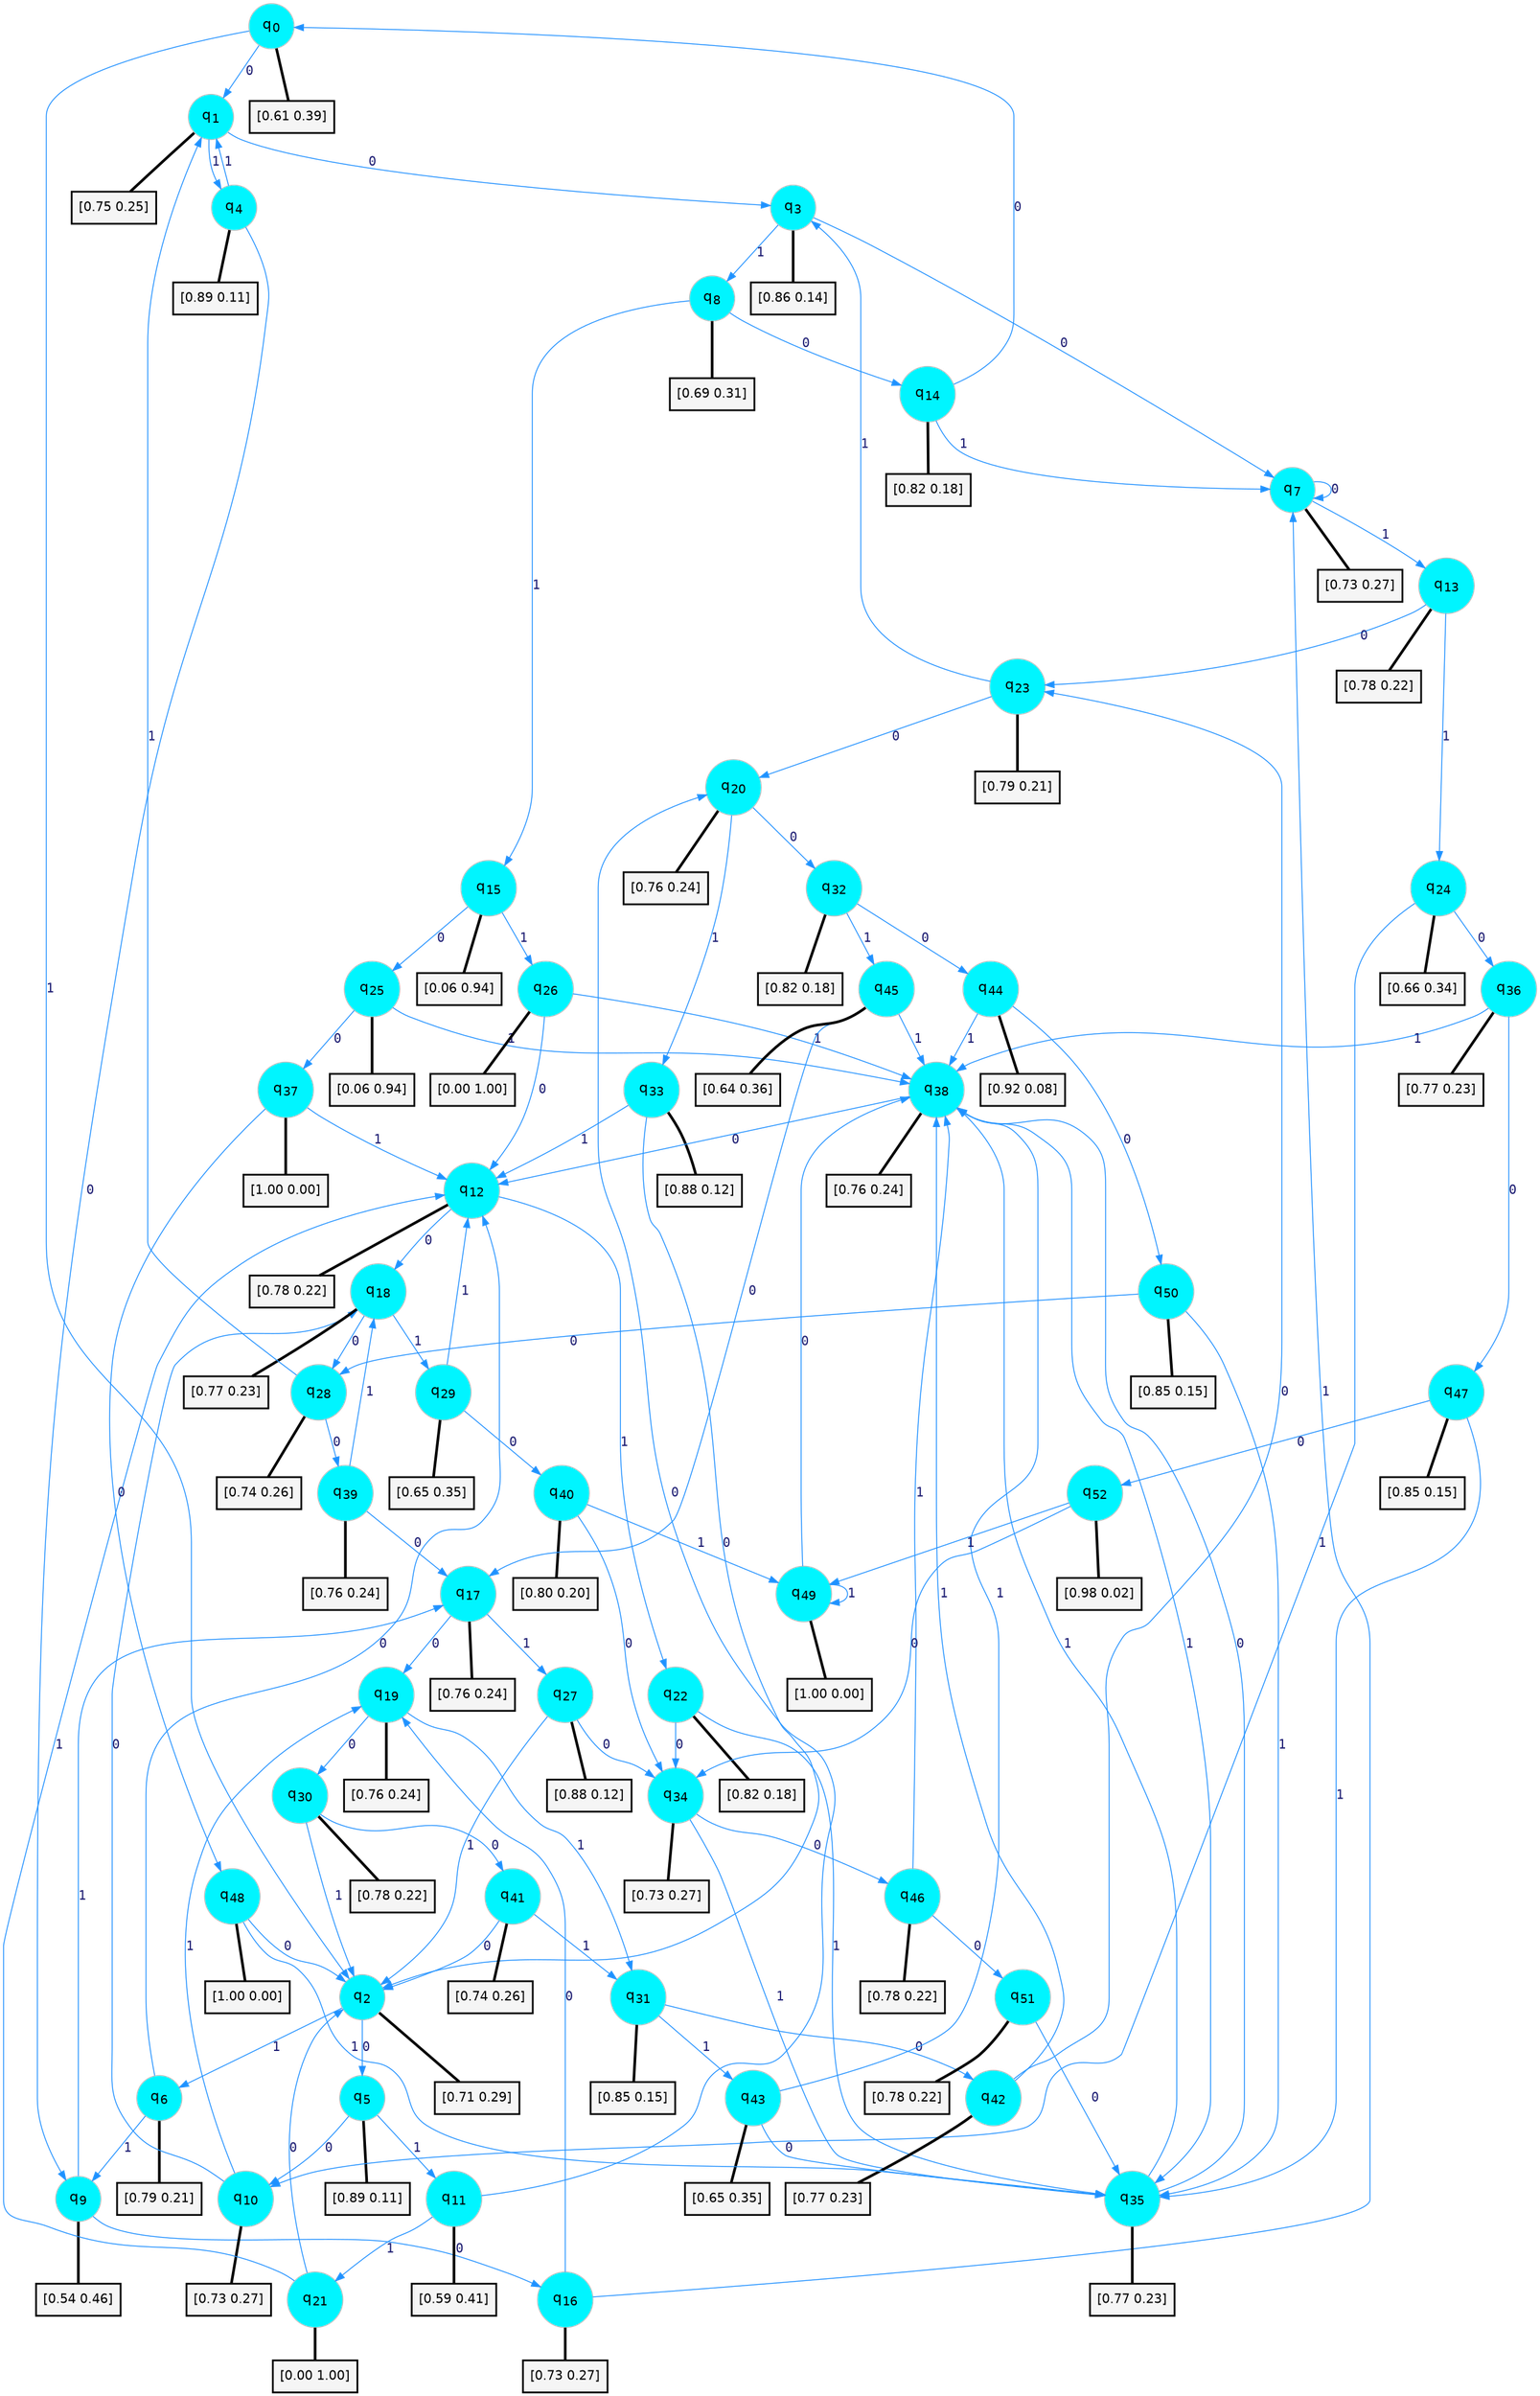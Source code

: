 digraph G {
graph [
bgcolor=transparent, dpi=300, rankdir=TD, size="40,25"];
node [
color=gray, fillcolor=turquoise1, fontcolor=black, fontname=Helvetica, fontsize=16, fontweight=bold, shape=circle, style=filled];
edge [
arrowsize=1, color=dodgerblue1, fontcolor=midnightblue, fontname=courier, fontweight=bold, penwidth=1, style=solid, weight=20];
0[label=<q<SUB>0</SUB>>];
1[label=<q<SUB>1</SUB>>];
2[label=<q<SUB>2</SUB>>];
3[label=<q<SUB>3</SUB>>];
4[label=<q<SUB>4</SUB>>];
5[label=<q<SUB>5</SUB>>];
6[label=<q<SUB>6</SUB>>];
7[label=<q<SUB>7</SUB>>];
8[label=<q<SUB>8</SUB>>];
9[label=<q<SUB>9</SUB>>];
10[label=<q<SUB>10</SUB>>];
11[label=<q<SUB>11</SUB>>];
12[label=<q<SUB>12</SUB>>];
13[label=<q<SUB>13</SUB>>];
14[label=<q<SUB>14</SUB>>];
15[label=<q<SUB>15</SUB>>];
16[label=<q<SUB>16</SUB>>];
17[label=<q<SUB>17</SUB>>];
18[label=<q<SUB>18</SUB>>];
19[label=<q<SUB>19</SUB>>];
20[label=<q<SUB>20</SUB>>];
21[label=<q<SUB>21</SUB>>];
22[label=<q<SUB>22</SUB>>];
23[label=<q<SUB>23</SUB>>];
24[label=<q<SUB>24</SUB>>];
25[label=<q<SUB>25</SUB>>];
26[label=<q<SUB>26</SUB>>];
27[label=<q<SUB>27</SUB>>];
28[label=<q<SUB>28</SUB>>];
29[label=<q<SUB>29</SUB>>];
30[label=<q<SUB>30</SUB>>];
31[label=<q<SUB>31</SUB>>];
32[label=<q<SUB>32</SUB>>];
33[label=<q<SUB>33</SUB>>];
34[label=<q<SUB>34</SUB>>];
35[label=<q<SUB>35</SUB>>];
36[label=<q<SUB>36</SUB>>];
37[label=<q<SUB>37</SUB>>];
38[label=<q<SUB>38</SUB>>];
39[label=<q<SUB>39</SUB>>];
40[label=<q<SUB>40</SUB>>];
41[label=<q<SUB>41</SUB>>];
42[label=<q<SUB>42</SUB>>];
43[label=<q<SUB>43</SUB>>];
44[label=<q<SUB>44</SUB>>];
45[label=<q<SUB>45</SUB>>];
46[label=<q<SUB>46</SUB>>];
47[label=<q<SUB>47</SUB>>];
48[label=<q<SUB>48</SUB>>];
49[label=<q<SUB>49</SUB>>];
50[label=<q<SUB>50</SUB>>];
51[label=<q<SUB>51</SUB>>];
52[label=<q<SUB>52</SUB>>];
53[label="[0.61 0.39]", shape=box,fontcolor=black, fontname=Helvetica, fontsize=14, penwidth=2, fillcolor=whitesmoke,color=black];
54[label="[0.75 0.25]", shape=box,fontcolor=black, fontname=Helvetica, fontsize=14, penwidth=2, fillcolor=whitesmoke,color=black];
55[label="[0.71 0.29]", shape=box,fontcolor=black, fontname=Helvetica, fontsize=14, penwidth=2, fillcolor=whitesmoke,color=black];
56[label="[0.86 0.14]", shape=box,fontcolor=black, fontname=Helvetica, fontsize=14, penwidth=2, fillcolor=whitesmoke,color=black];
57[label="[0.89 0.11]", shape=box,fontcolor=black, fontname=Helvetica, fontsize=14, penwidth=2, fillcolor=whitesmoke,color=black];
58[label="[0.89 0.11]", shape=box,fontcolor=black, fontname=Helvetica, fontsize=14, penwidth=2, fillcolor=whitesmoke,color=black];
59[label="[0.79 0.21]", shape=box,fontcolor=black, fontname=Helvetica, fontsize=14, penwidth=2, fillcolor=whitesmoke,color=black];
60[label="[0.73 0.27]", shape=box,fontcolor=black, fontname=Helvetica, fontsize=14, penwidth=2, fillcolor=whitesmoke,color=black];
61[label="[0.69 0.31]", shape=box,fontcolor=black, fontname=Helvetica, fontsize=14, penwidth=2, fillcolor=whitesmoke,color=black];
62[label="[0.54 0.46]", shape=box,fontcolor=black, fontname=Helvetica, fontsize=14, penwidth=2, fillcolor=whitesmoke,color=black];
63[label="[0.73 0.27]", shape=box,fontcolor=black, fontname=Helvetica, fontsize=14, penwidth=2, fillcolor=whitesmoke,color=black];
64[label="[0.59 0.41]", shape=box,fontcolor=black, fontname=Helvetica, fontsize=14, penwidth=2, fillcolor=whitesmoke,color=black];
65[label="[0.78 0.22]", shape=box,fontcolor=black, fontname=Helvetica, fontsize=14, penwidth=2, fillcolor=whitesmoke,color=black];
66[label="[0.78 0.22]", shape=box,fontcolor=black, fontname=Helvetica, fontsize=14, penwidth=2, fillcolor=whitesmoke,color=black];
67[label="[0.82 0.18]", shape=box,fontcolor=black, fontname=Helvetica, fontsize=14, penwidth=2, fillcolor=whitesmoke,color=black];
68[label="[0.06 0.94]", shape=box,fontcolor=black, fontname=Helvetica, fontsize=14, penwidth=2, fillcolor=whitesmoke,color=black];
69[label="[0.73 0.27]", shape=box,fontcolor=black, fontname=Helvetica, fontsize=14, penwidth=2, fillcolor=whitesmoke,color=black];
70[label="[0.76 0.24]", shape=box,fontcolor=black, fontname=Helvetica, fontsize=14, penwidth=2, fillcolor=whitesmoke,color=black];
71[label="[0.77 0.23]", shape=box,fontcolor=black, fontname=Helvetica, fontsize=14, penwidth=2, fillcolor=whitesmoke,color=black];
72[label="[0.76 0.24]", shape=box,fontcolor=black, fontname=Helvetica, fontsize=14, penwidth=2, fillcolor=whitesmoke,color=black];
73[label="[0.76 0.24]", shape=box,fontcolor=black, fontname=Helvetica, fontsize=14, penwidth=2, fillcolor=whitesmoke,color=black];
74[label="[0.00 1.00]", shape=box,fontcolor=black, fontname=Helvetica, fontsize=14, penwidth=2, fillcolor=whitesmoke,color=black];
75[label="[0.82 0.18]", shape=box,fontcolor=black, fontname=Helvetica, fontsize=14, penwidth=2, fillcolor=whitesmoke,color=black];
76[label="[0.79 0.21]", shape=box,fontcolor=black, fontname=Helvetica, fontsize=14, penwidth=2, fillcolor=whitesmoke,color=black];
77[label="[0.66 0.34]", shape=box,fontcolor=black, fontname=Helvetica, fontsize=14, penwidth=2, fillcolor=whitesmoke,color=black];
78[label="[0.06 0.94]", shape=box,fontcolor=black, fontname=Helvetica, fontsize=14, penwidth=2, fillcolor=whitesmoke,color=black];
79[label="[0.00 1.00]", shape=box,fontcolor=black, fontname=Helvetica, fontsize=14, penwidth=2, fillcolor=whitesmoke,color=black];
80[label="[0.88 0.12]", shape=box,fontcolor=black, fontname=Helvetica, fontsize=14, penwidth=2, fillcolor=whitesmoke,color=black];
81[label="[0.74 0.26]", shape=box,fontcolor=black, fontname=Helvetica, fontsize=14, penwidth=2, fillcolor=whitesmoke,color=black];
82[label="[0.65 0.35]", shape=box,fontcolor=black, fontname=Helvetica, fontsize=14, penwidth=2, fillcolor=whitesmoke,color=black];
83[label="[0.78 0.22]", shape=box,fontcolor=black, fontname=Helvetica, fontsize=14, penwidth=2, fillcolor=whitesmoke,color=black];
84[label="[0.85 0.15]", shape=box,fontcolor=black, fontname=Helvetica, fontsize=14, penwidth=2, fillcolor=whitesmoke,color=black];
85[label="[0.82 0.18]", shape=box,fontcolor=black, fontname=Helvetica, fontsize=14, penwidth=2, fillcolor=whitesmoke,color=black];
86[label="[0.88 0.12]", shape=box,fontcolor=black, fontname=Helvetica, fontsize=14, penwidth=2, fillcolor=whitesmoke,color=black];
87[label="[0.73 0.27]", shape=box,fontcolor=black, fontname=Helvetica, fontsize=14, penwidth=2, fillcolor=whitesmoke,color=black];
88[label="[0.77 0.23]", shape=box,fontcolor=black, fontname=Helvetica, fontsize=14, penwidth=2, fillcolor=whitesmoke,color=black];
89[label="[0.77 0.23]", shape=box,fontcolor=black, fontname=Helvetica, fontsize=14, penwidth=2, fillcolor=whitesmoke,color=black];
90[label="[1.00 0.00]", shape=box,fontcolor=black, fontname=Helvetica, fontsize=14, penwidth=2, fillcolor=whitesmoke,color=black];
91[label="[0.76 0.24]", shape=box,fontcolor=black, fontname=Helvetica, fontsize=14, penwidth=2, fillcolor=whitesmoke,color=black];
92[label="[0.76 0.24]", shape=box,fontcolor=black, fontname=Helvetica, fontsize=14, penwidth=2, fillcolor=whitesmoke,color=black];
93[label="[0.80 0.20]", shape=box,fontcolor=black, fontname=Helvetica, fontsize=14, penwidth=2, fillcolor=whitesmoke,color=black];
94[label="[0.74 0.26]", shape=box,fontcolor=black, fontname=Helvetica, fontsize=14, penwidth=2, fillcolor=whitesmoke,color=black];
95[label="[0.77 0.23]", shape=box,fontcolor=black, fontname=Helvetica, fontsize=14, penwidth=2, fillcolor=whitesmoke,color=black];
96[label="[0.65 0.35]", shape=box,fontcolor=black, fontname=Helvetica, fontsize=14, penwidth=2, fillcolor=whitesmoke,color=black];
97[label="[0.92 0.08]", shape=box,fontcolor=black, fontname=Helvetica, fontsize=14, penwidth=2, fillcolor=whitesmoke,color=black];
98[label="[0.64 0.36]", shape=box,fontcolor=black, fontname=Helvetica, fontsize=14, penwidth=2, fillcolor=whitesmoke,color=black];
99[label="[0.78 0.22]", shape=box,fontcolor=black, fontname=Helvetica, fontsize=14, penwidth=2, fillcolor=whitesmoke,color=black];
100[label="[0.85 0.15]", shape=box,fontcolor=black, fontname=Helvetica, fontsize=14, penwidth=2, fillcolor=whitesmoke,color=black];
101[label="[1.00 0.00]", shape=box,fontcolor=black, fontname=Helvetica, fontsize=14, penwidth=2, fillcolor=whitesmoke,color=black];
102[label="[1.00 0.00]", shape=box,fontcolor=black, fontname=Helvetica, fontsize=14, penwidth=2, fillcolor=whitesmoke,color=black];
103[label="[0.85 0.15]", shape=box,fontcolor=black, fontname=Helvetica, fontsize=14, penwidth=2, fillcolor=whitesmoke,color=black];
104[label="[0.78 0.22]", shape=box,fontcolor=black, fontname=Helvetica, fontsize=14, penwidth=2, fillcolor=whitesmoke,color=black];
105[label="[0.98 0.02]", shape=box,fontcolor=black, fontname=Helvetica, fontsize=14, penwidth=2, fillcolor=whitesmoke,color=black];
0->1 [label=0];
0->2 [label=1];
0->53 [arrowhead=none, penwidth=3,color=black];
1->3 [label=0];
1->4 [label=1];
1->54 [arrowhead=none, penwidth=3,color=black];
2->5 [label=0];
2->6 [label=1];
2->55 [arrowhead=none, penwidth=3,color=black];
3->7 [label=0];
3->8 [label=1];
3->56 [arrowhead=none, penwidth=3,color=black];
4->9 [label=0];
4->1 [label=1];
4->57 [arrowhead=none, penwidth=3,color=black];
5->10 [label=0];
5->11 [label=1];
5->58 [arrowhead=none, penwidth=3,color=black];
6->12 [label=0];
6->9 [label=1];
6->59 [arrowhead=none, penwidth=3,color=black];
7->7 [label=0];
7->13 [label=1];
7->60 [arrowhead=none, penwidth=3,color=black];
8->14 [label=0];
8->15 [label=1];
8->61 [arrowhead=none, penwidth=3,color=black];
9->16 [label=0];
9->17 [label=1];
9->62 [arrowhead=none, penwidth=3,color=black];
10->18 [label=0];
10->19 [label=1];
10->63 [arrowhead=none, penwidth=3,color=black];
11->20 [label=0];
11->21 [label=1];
11->64 [arrowhead=none, penwidth=3,color=black];
12->18 [label=0];
12->22 [label=1];
12->65 [arrowhead=none, penwidth=3,color=black];
13->23 [label=0];
13->24 [label=1];
13->66 [arrowhead=none, penwidth=3,color=black];
14->0 [label=0];
14->7 [label=1];
14->67 [arrowhead=none, penwidth=3,color=black];
15->25 [label=0];
15->26 [label=1];
15->68 [arrowhead=none, penwidth=3,color=black];
16->19 [label=0];
16->7 [label=1];
16->69 [arrowhead=none, penwidth=3,color=black];
17->19 [label=0];
17->27 [label=1];
17->70 [arrowhead=none, penwidth=3,color=black];
18->28 [label=0];
18->29 [label=1];
18->71 [arrowhead=none, penwidth=3,color=black];
19->30 [label=0];
19->31 [label=1];
19->72 [arrowhead=none, penwidth=3,color=black];
20->32 [label=0];
20->33 [label=1];
20->73 [arrowhead=none, penwidth=3,color=black];
21->2 [label=0];
21->12 [label=1];
21->74 [arrowhead=none, penwidth=3,color=black];
22->34 [label=0];
22->35 [label=1];
22->75 [arrowhead=none, penwidth=3,color=black];
23->20 [label=0];
23->3 [label=1];
23->76 [arrowhead=none, penwidth=3,color=black];
24->36 [label=0];
24->10 [label=1];
24->77 [arrowhead=none, penwidth=3,color=black];
25->37 [label=0];
25->38 [label=1];
25->78 [arrowhead=none, penwidth=3,color=black];
26->12 [label=0];
26->38 [label=1];
26->79 [arrowhead=none, penwidth=3,color=black];
27->34 [label=0];
27->2 [label=1];
27->80 [arrowhead=none, penwidth=3,color=black];
28->39 [label=0];
28->1 [label=1];
28->81 [arrowhead=none, penwidth=3,color=black];
29->40 [label=0];
29->12 [label=1];
29->82 [arrowhead=none, penwidth=3,color=black];
30->41 [label=0];
30->2 [label=1];
30->83 [arrowhead=none, penwidth=3,color=black];
31->42 [label=0];
31->43 [label=1];
31->84 [arrowhead=none, penwidth=3,color=black];
32->44 [label=0];
32->45 [label=1];
32->85 [arrowhead=none, penwidth=3,color=black];
33->2 [label=0];
33->12 [label=1];
33->86 [arrowhead=none, penwidth=3,color=black];
34->46 [label=0];
34->35 [label=1];
34->87 [arrowhead=none, penwidth=3,color=black];
35->38 [label=0];
35->38 [label=1];
35->88 [arrowhead=none, penwidth=3,color=black];
36->47 [label=0];
36->38 [label=1];
36->89 [arrowhead=none, penwidth=3,color=black];
37->48 [label=0];
37->12 [label=1];
37->90 [arrowhead=none, penwidth=3,color=black];
38->12 [label=0];
38->35 [label=1];
38->91 [arrowhead=none, penwidth=3,color=black];
39->17 [label=0];
39->18 [label=1];
39->92 [arrowhead=none, penwidth=3,color=black];
40->34 [label=0];
40->49 [label=1];
40->93 [arrowhead=none, penwidth=3,color=black];
41->2 [label=0];
41->31 [label=1];
41->94 [arrowhead=none, penwidth=3,color=black];
42->23 [label=0];
42->38 [label=1];
42->95 [arrowhead=none, penwidth=3,color=black];
43->35 [label=0];
43->38 [label=1];
43->96 [arrowhead=none, penwidth=3,color=black];
44->50 [label=0];
44->38 [label=1];
44->97 [arrowhead=none, penwidth=3,color=black];
45->17 [label=0];
45->38 [label=1];
45->98 [arrowhead=none, penwidth=3,color=black];
46->51 [label=0];
46->38 [label=1];
46->99 [arrowhead=none, penwidth=3,color=black];
47->52 [label=0];
47->35 [label=1];
47->100 [arrowhead=none, penwidth=3,color=black];
48->2 [label=0];
48->35 [label=1];
48->101 [arrowhead=none, penwidth=3,color=black];
49->38 [label=0];
49->49 [label=1];
49->102 [arrowhead=none, penwidth=3,color=black];
50->28 [label=0];
50->35 [label=1];
50->103 [arrowhead=none, penwidth=3,color=black];
51->35 [label=0];
51->104 [arrowhead=none, penwidth=3,color=black];
52->34 [label=0];
52->49 [label=1];
52->105 [arrowhead=none, penwidth=3,color=black];
}
